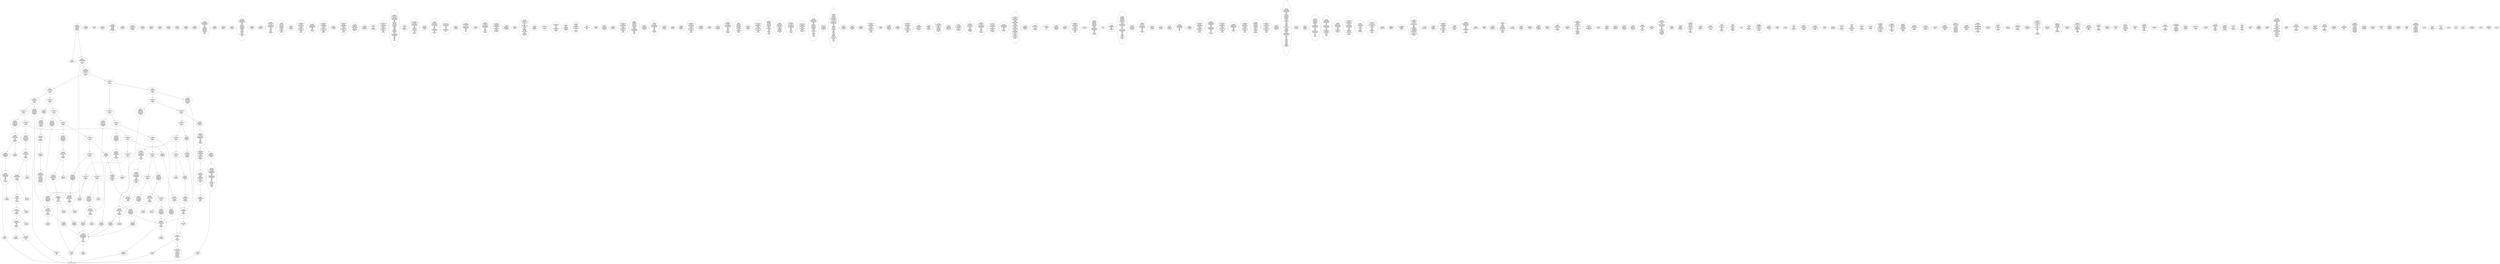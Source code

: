 /* Generated by GvGen v.1.0 (https://www.github.com/stricaud/gvgen) */

digraph G {
compound=true;
   node1 [label="[anywhere]"];
   node2 [label="# 0x0
PUSHX Data
PUSHX Data
MSTORE
CALLVALUE
ISZERO
PUSHX Data
JUMPI
"];
   node3 [label="# 0xc
PUSHX Data
REVERT
"];
   node4 [label="# 0x10
JUMPDEST
PUSHX LogicData
CALLDATASIZE
LT
PUSHX Data
JUMPI
"];
   node5 [label="# 0x1a
PUSHX Data
CALLDATALOAD
PUSHX BitData
SHR
PUSHX LogicData
GT
PUSHX Data
JUMPI
"];
   node6 [label="# 0x2b
PUSHX LogicData
GT
PUSHX Data
JUMPI
"];
   node7 [label="# 0x36
PUSHX LogicData
EQ
PUSHX Data
JUMPI
"];
   node8 [label="# 0x41
PUSHX LogicData
EQ
PUSHX Data
JUMPI
"];
   node9 [label="# 0x4c
PUSHX LogicData
EQ
PUSHX Data
JUMPI
"];
   node10 [label="# 0x57
PUSHX LogicData
EQ
PUSHX Data
JUMPI
"];
   node11 [label="# 0x62
PUSHX LogicData
EQ
PUSHX Data
JUMPI
"];
   node12 [label="# 0x6d
PUSHX LogicData
EQ
PUSHX Data
JUMPI
"];
   node13 [label="# 0x78
PUSHX Data
REVERT
"];
   node14 [label="# 0x7c
JUMPDEST
PUSHX LogicData
EQ
PUSHX Data
JUMPI
"];
   node15 [label="# 0x88
PUSHX LogicData
EQ
PUSHX Data
JUMPI
"];
   node16 [label="# 0x93
PUSHX LogicData
EQ
PUSHX Data
JUMPI
"];
   node17 [label="# 0x9e
PUSHX LogicData
EQ
PUSHX Data
JUMPI
"];
   node18 [label="# 0xa9
PUSHX LogicData
EQ
PUSHX Data
JUMPI
"];
   node19 [label="# 0xb4
PUSHX LogicData
EQ
PUSHX Data
JUMPI
"];
   node20 [label="# 0xbf
PUSHX Data
REVERT
"];
   node21 [label="# 0xc3
JUMPDEST
PUSHX LogicData
GT
PUSHX Data
JUMPI
"];
   node22 [label="# 0xcf
PUSHX LogicData
EQ
PUSHX Data
JUMPI
"];
   node23 [label="# 0xda
PUSHX LogicData
EQ
PUSHX Data
JUMPI
"];
   node24 [label="# 0xe5
PUSHX LogicData
EQ
PUSHX Data
JUMPI
"];
   node25 [label="# 0xf0
PUSHX LogicData
EQ
PUSHX Data
JUMPI
"];
   node26 [label="# 0xfb
PUSHX LogicData
EQ
PUSHX Data
JUMPI
"];
   node27 [label="# 0x106
PUSHX LogicData
EQ
PUSHX Data
JUMPI
"];
   node28 [label="# 0x111
PUSHX Data
REVERT
"];
   node29 [label="# 0x115
JUMPDEST
PUSHX LogicData
EQ
PUSHX Data
JUMPI
"];
   node30 [label="# 0x11f
PUSHX LogicData
EQ
PUSHX Data
JUMPI
"];
   node31 [label="# 0x12a
PUSHX LogicData
EQ
PUSHX Data
JUMPI
"];
   node32 [label="# 0x135
PUSHX LogicData
EQ
PUSHX Data
JUMPI
"];
   node33 [label="# 0x140
PUSHX LogicData
EQ
PUSHX Data
JUMPI
"];
   node34 [label="# 0x14b
PUSHX LogicData
EQ
PUSHX Data
JUMPI
"];
   node35 [label="# 0x156
JUMPDEST
PUSHX Data
REVERT
"];
   node36 [label="# 0x15b
JUMPDEST
PUSHX Data
PUSHX Data
CALLDATASIZE
PUSHX Data
PUSHX Data
JUMP
"];
   node37 [label="# 0x169
JUMPDEST
PUSHX Data
JUMP
"];
   node38 [label="# 0x16e
JUMPDEST
STOP
"];
   node39 [label="# 0x170
JUMPDEST
PUSHX Data
PUSHX Data
CALLDATASIZE
PUSHX Data
PUSHX Data
JUMP
"];
   node40 [label="# 0x17e
JUMPDEST
PUSHX Data
JUMP
"];
   node41 [label="# 0x183
JUMPDEST
PUSHX MemData
MLOAD
ISZERO
ISZERO
MSTORE
PUSHX ArithData
ADD
"];
   node42 [label="# 0x18f
JUMPDEST
PUSHX MemData
MLOAD
SUB
RETURN
"];
   node43 [label="# 0x198
JUMPDEST
PUSHX Data
PUSHX Data
CALLDATASIZE
PUSHX Data
PUSHX Data
JUMP
"];
   node44 [label="# 0x1a6
JUMPDEST
PUSHX Data
JUMP
"];
   node45 [label="# 0x1ab
JUMPDEST
PUSHX Data
PUSHX Data
JUMP
"];
   node46 [label="# 0x1b3
JUMPDEST
PUSHX MemData
MLOAD
PUSHX Data
PUSHX Data
JUMP
"];
   node47 [label="# 0x1c0
JUMPDEST
PUSHX Data
PUSHX Data
CALLDATASIZE
PUSHX Data
PUSHX Data
JUMP
"];
   node48 [label="# 0x1ce
JUMPDEST
PUSHX Data
JUMP
"];
   node49 [label="# 0x1d3
JUMPDEST
PUSHX MemData
MLOAD
PUSHX ArithData
PUSHX BitData
PUSHX BitData
SHL
SUB
AND
MSTORE
PUSHX ArithData
ADD
PUSHX Data
JUMP
"];
   node50 [label="# 0x1eb
JUMPDEST
PUSHX Data
PUSHX Data
CALLDATASIZE
PUSHX Data
PUSHX Data
JUMP
"];
   node51 [label="# 0x1f9
JUMPDEST
PUSHX Data
JUMP
"];
   node52 [label="# 0x1fe
JUMPDEST
PUSHX Data
PUSHX Data
JUMP
"];
   node53 [label="# 0x206
JUMPDEST
PUSHX MemData
MLOAD
MSTORE
PUSHX ArithData
ADD
PUSHX Data
JUMP
"];
   node54 [label="# 0x214
JUMPDEST
PUSHX Data
PUSHX Data
CALLDATASIZE
PUSHX Data
PUSHX Data
JUMP
"];
   node55 [label="# 0x222
JUMPDEST
PUSHX Data
JUMP
"];
   node56 [label="# 0x227
JUMPDEST
PUSHX Data
PUSHX Data
CALLDATASIZE
PUSHX Data
PUSHX Data
JUMP
"];
   node57 [label="# 0x235
JUMPDEST
PUSHX Data
JUMP
"];
   node58 [label="# 0x23a
JUMPDEST
PUSHX Data
PUSHX Data
JUMP
"];
   node59 [label="# 0x261
JUMPDEST
PUSHX Data
PUSHX Data
CALLDATASIZE
PUSHX Data
PUSHX Data
JUMP
"];
   node60 [label="# 0x26f
JUMPDEST
PUSHX Data
JUMP
"];
   node61 [label="# 0x274
JUMPDEST
PUSHX Data
PUSHX Data
CALLDATASIZE
PUSHX Data
PUSHX Data
JUMP
"];
   node62 [label="# 0x282
JUMPDEST
PUSHX Data
JUMP
"];
   node63 [label="# 0x287
JUMPDEST
PUSHX Data
PUSHX Data
CALLDATASIZE
PUSHX Data
PUSHX Data
JUMP
"];
   node64 [label="# 0x295
JUMPDEST
PUSHX Data
JUMP
"];
   node65 [label="# 0x29a
JUMPDEST
PUSHX Data
PUSHX Data
CALLDATASIZE
PUSHX Data
PUSHX Data
JUMP
"];
   node66 [label="# 0x2a8
JUMPDEST
PUSHX ArithData
PUSHX BitData
PUSHX BitData
SHL
SUB
AND
PUSHX Data
MSTORE
PUSHX Data
PUSHX Data
MSTORE
PUSHX Data
SHA3
SLOAD
JUMP
"];
   node67 [label="# 0x2c3
JUMPDEST
PUSHX Data
PUSHX Data
JUMP
"];
   node68 [label="# 0x2cb
JUMPDEST
PUSHX Data
PUSHX Data
JUMP
"];
   node69 [label="# 0x2d3
JUMPDEST
PUSHX StorData
SLOAD
PUSHX ArithData
PUSHX BitData
PUSHX BitData
SHL
SUB
AND
PUSHX Data
JUMP
"];
   node70 [label="# 0x2e4
JUMPDEST
PUSHX Data
PUSHX Data
JUMP
"];
   node71 [label="# 0x2ec
JUMPDEST
PUSHX Data
PUSHX Data
CALLDATASIZE
PUSHX Data
PUSHX Data
JUMP
"];
   node72 [label="# 0x2fa
JUMPDEST
PUSHX Data
JUMP
"];
   node73 [label="# 0x2ff
JUMPDEST
PUSHX Data
PUSHX Data
CALLDATASIZE
PUSHX Data
PUSHX Data
JUMP
"];
   node74 [label="# 0x30d
JUMPDEST
PUSHX Data
JUMP
"];
   node75 [label="# 0x312
JUMPDEST
PUSHX Data
PUSHX Data
CALLDATASIZE
PUSHX Data
PUSHX Data
JUMP
"];
   node76 [label="# 0x320
JUMPDEST
PUSHX Data
JUMP
"];
   node77 [label="# 0x325
JUMPDEST
PUSHX Data
PUSHX Data
CALLDATASIZE
PUSHX Data
PUSHX Data
JUMP
"];
   node78 [label="# 0x333
JUMPDEST
PUSHX ArithData
PUSHX BitData
PUSHX BitData
SHL
SUB
AND
PUSHX Data
MSTORE
PUSHX Data
PUSHX Data
MSTORE
PUSHX Data
SHA3
AND
MSTORE
MSTORE
SHA3
SLOAD
PUSHX BitData
AND
JUMP
"];
   node79 [label="# 0x361
JUMPDEST
PUSHX Data
PUSHX Data
CALLDATASIZE
PUSHX Data
PUSHX Data
JUMP
"];
   node80 [label="# 0x36f
JUMPDEST
PUSHX Data
JUMP
"];
   node81 [label="# 0x374
JUMPDEST
PUSHX Data
PUSHX Data
CALLDATASIZE
PUSHX Data
PUSHX Data
JUMP
"];
   node82 [label="# 0x382
JUMPDEST
PUSHX Data
JUMP
"];
   node83 [label="# 0x387
JUMPDEST
PUSHX StorData
SLOAD
PUSHX ArithData
PUSHX BitData
PUSHX BitData
SHL
SUB
AND
CALLER
EQ
ISZERO
PUSHX Data
JUMPI
"];
   node84 [label="# 0x39d
CALLER
PUSHX Data
MSTORE
PUSHX Data
PUSHX Data
MSTORE
PUSHX Data
SHA3
SLOAD
PUSHX BitData
AND
ISZERO
"];
   node85 [label="# 0x3b2
JUMPDEST
ISZERO
PUSHX Data
JUMPI
"];
   node86 [label="# 0x3b8
PUSHX MemData
MLOAD
PUSHX BitData
PUSHX BitData
SHL
MSTORE
PUSHX ArithData
ADD
PUSHX MemData
MLOAD
SUB
REVERT
"];
   node87 [label="# 0x3d0
JUMPDEST
PUSHX ArithData
PUSHX BitData
PUSHX BitData
SHL
SUB
AND
PUSHX Data
JUMPI
"];
   node88 [label="# 0x3df
PUSHX MemData
MLOAD
PUSHX BitData
PUSHX BitData
SHL
MSTORE
PUSHX ArithData
ADD
PUSHX MemData
MLOAD
SUB
REVERT
"];
   node89 [label="# 0x3f6
JUMPDEST
PUSHX Data
JUMPI
"];
   node90 [label="# 0x3fc
PUSHX MemData
MLOAD
PUSHX BitData
PUSHX BitData
SHL
MSTORE
PUSHX ArithData
ADD
PUSHX MemData
MLOAD
SUB
REVERT
"];
   node91 [label="# 0x414
JUMPDEST
PUSHX Data
PUSHX Data
PUSHX StorData
SLOAD
PUSHX Data
PUSHX Data
JUMP
"];
   node92 [label="# 0x445
JUMPDEST
PUSHX Data
PUSHX Data
JUMP
"];
   node93 [label="# 0x44f
JUMPDEST
GT
ISZERO
PUSHX Data
JUMPI
"];
   node94 [label="# 0x456
PUSHX MemData
MLOAD
PUSHX BitData
PUSHX BitData
SHL
MSTORE
PUSHX ArithData
ADD
PUSHX MemData
MLOAD
SUB
REVERT
"];
   node95 [label="# 0x46e
JUMPDEST
PUSHX StorData
SLOAD
PUSHX ArithData
PUSHX BitData
PUSHX BitData
SHL
SUB
AND
PUSHX Data
MSTORE
PUSHX Data
PUSHX Data
MSTORE
PUSHX Data
SHA3
SLOAD
ADD
SSTORE
MSTORE
PUSHX Data
MSTORE
SHA3
SLOAD
PUSHX ArithData
PUSHX BitData
PUSHX BitData
SHL
SUB
NOT
AND
OR
SSTORE
"];
   node96 [label="# 0x4b1
JUMPDEST
LT
ISZERO
PUSHX Data
JUMPI
"];
   node97 [label="# 0x4ba
PUSHX MemData
MLOAD
PUSHX ArithData
PUSHX BitData
PUSHX BitData
SHL
SUB
AND
PUSHX Data
PUSHX Data
LOGX
PUSHX ArithData
ADD
ADD
PUSHX Data
JUMP
"];
   node98 [label="# 0x4fd
JUMPDEST
PUSHX Data
SSTORE
JUMP
"];
   node99 [label="# 0x506
JUMPDEST
PUSHX Data
PUSHX ArithData
PUSHX BitData
PUSHX BitData
SHL
SUB
NOT
AND
PUSHX BitData
PUSHX BitData
SHL
EQ
PUSHX Data
JUMPI
"];
   node100 [label="# 0x522
PUSHX ArithData
PUSHX BitData
PUSHX BitData
SHL
SUB
NOT
AND
PUSHX BitData
PUSHX BitData
SHL
EQ
"];
   node101 [label="# 0x537
JUMPDEST
PUSHX Data
JUMPI
"];
   node102 [label="# 0x53d
PUSHX BitData
PUSHX BitData
SHL
PUSHX ArithData
PUSHX BitData
PUSHX BitData
SHL
SUB
NOT
AND
EQ
"];
   node103 [label="# 0x552
JUMPDEST
JUMP
"];
   node104 [label="# 0x558
JUMPDEST
PUSHX StorData
SLOAD
PUSHX ArithData
PUSHX BitData
PUSHX BitData
SHL
SUB
AND
CALLER
EQ
PUSHX Data
JUMPI
"];
   node105 [label="# 0x56b
PUSHX MemData
MLOAD
PUSHX BitData
PUSHX BitData
SHL
MSTORE
PUSHX ArithData
ADD
PUSHX Data
PUSHX Data
JUMP
"];
   node106 [label="# 0x582
JUMPDEST
PUSHX MemData
MLOAD
SUB
REVERT
"];
   node107 [label="# 0x58b
JUMPDEST
PUSHX Data
PUSHX Data
PUSHX Data
JUMP
"];
   node108 [label="# 0x597
JUMPDEST
JUMP
"];
   node109 [label="# 0x59c
JUMPDEST
PUSHX StorData
SLOAD
PUSHX Data
PUSHX Data
JUMP
"];
   node110 [label="# 0x5a9
JUMPDEST
PUSHX ArithData
ADD
PUSHX ArithData
DIV
MUL
PUSHX ArithData
ADD
PUSHX MemData
MLOAD
ADD
PUSHX Data
MSTORE
MSTORE
PUSHX ArithData
ADD
SLOAD
PUSHX Data
PUSHX Data
JUMP
"];
   node111 [label="# 0x5d5
JUMPDEST
ISZERO
PUSHX Data
JUMPI
"];
   node112 [label="# 0x5dc
PUSHX LogicData
LT
PUSHX Data
JUMPI
"];
   node113 [label="# 0x5e4
PUSHX ArithData
SLOAD
DIV
MUL
MSTORE
PUSHX ArithData
ADD
PUSHX Data
JUMP
"];
   node114 [label="# 0x5f7
JUMPDEST
ADD
PUSHX Data
MSTORE
PUSHX Data
PUSHX Data
SHA3
"];
   node115 [label="# 0x605
JUMPDEST
SLOAD
MSTORE
PUSHX ArithData
ADD
PUSHX ArithData
ADD
GT
PUSHX Data
JUMPI
"];
   node116 [label="# 0x619
SUB
PUSHX BitData
AND
ADD
"];
   node117 [label="# 0x622
JUMPDEST
JUMP
"];
   node118 [label="# 0x62a
JUMPDEST
PUSHX Data
PUSHX Data
PUSHX Data
JUMP
"];
   node119 [label="# 0x635
JUMPDEST
PUSHX Data
JUMPI
"];
   node120 [label="# 0x63a
PUSHX MemData
MLOAD
PUSHX BitData
PUSHX BitData
SHL
MSTORE
PUSHX ArithData
ADD
PUSHX MemData
MLOAD
SUB
REVERT
"];
   node121 [label="# 0x652
JUMPDEST
PUSHX Data
MSTORE
PUSHX Data
PUSHX Data
MSTORE
PUSHX Data
SHA3
SLOAD
PUSHX ArithData
PUSHX BitData
PUSHX BitData
SHL
SUB
AND
JUMP
"];
   node122 [label="# 0x66e
JUMPDEST
PUSHX Data
PUSHX Data
PUSHX Data
JUMP
"];
   node123 [label="# 0x679
JUMPDEST
CALLER
PUSHX ArithData
PUSHX BitData
PUSHX BitData
SHL
SUB
AND
EQ
ISZERO
PUSHX Data
JUMPI
"];
   node124 [label="# 0x68f
PUSHX Data
CALLER
PUSHX Data
JUMP
"];
   node125 [label="# 0x699
JUMPDEST
ISZERO
"];
   node126 [label="# 0x69b
JUMPDEST
ISZERO
PUSHX Data
JUMPI
"];
   node127 [label="# 0x6a1
PUSHX MemData
MLOAD
PUSHX BitData
PUSHX BitData
SHL
MSTORE
PUSHX ArithData
ADD
PUSHX MemData
MLOAD
SUB
REVERT
"];
   node128 [label="# 0x6b9
JUMPDEST
PUSHX Data
PUSHX Data
JUMP
"];
   node129 [label="# 0x6c4
JUMPDEST
PUSHX Data
PUSHX Data
PUSHX StorData
SLOAD
PUSHX Data
PUSHX Data
JUMP
"];
   node130 [label="# 0x6d5
JUMPDEST
JUMP
"];
   node131 [label="# 0x6da
JUMPDEST
PUSHX Data
PUSHX Data
JUMP
"];
   node132 [label="# 0x6e5
JUMPDEST
PUSHX StorData
SLOAD
PUSHX ArithData
PUSHX BitData
PUSHX BitData
SHL
SUB
AND
CALLER
EQ
ISZERO
PUSHX Data
JUMPI
"];
   node133 [label="# 0x6fb
CALLER
PUSHX Data
MSTORE
PUSHX Data
PUSHX Data
MSTORE
PUSHX Data
SHA3
SLOAD
PUSHX BitData
AND
ISZERO
"];
   node134 [label="# 0x710
JUMPDEST
ISZERO
PUSHX Data
JUMPI
"];
   node135 [label="# 0x716
PUSHX MemData
MLOAD
PUSHX BitData
PUSHX BitData
SHL
MSTORE
PUSHX ArithData
ADD
PUSHX MemData
MLOAD
SUB
REVERT
"];
   node136 [label="# 0x72e
JUMPDEST
PUSHX Data
MSTORE
PUSHX Data
PUSHX Data
MSTORE
PUSHX Data
SHA3
SLOAD
PUSHX BitData
NOT
AND
ISZERO
ISZERO
OR
SSTORE
JUMP
"];
   node137 [label="# 0x74e
JUMPDEST
PUSHX Data
PUSHX MemData
MLOAD
PUSHX ArithData
ADD
PUSHX Data
MSTORE
PUSHX Data
MSTORE
PUSHX Data
JUMP
"];
   node138 [label="# 0x769
JUMPDEST
PUSHX StorData
SLOAD
PUSHX ArithData
PUSHX BitData
PUSHX BitData
SHL
SUB
AND
CALLER
EQ
PUSHX Data
JUMPI
"];
   node139 [label="# 0x77c
PUSHX MemData
MLOAD
PUSHX BitData
PUSHX BitData
SHL
MSTORE
PUSHX ArithData
ADD
PUSHX Data
PUSHX Data
JUMP
"];
   node140 [label="# 0x793
JUMPDEST
PUSHX ArithData
PUSHX BitData
PUSHX BitData
SHL
SUB
AND
PUSHX Data
MSTORE
PUSHX Data
PUSHX Data
MSTORE
PUSHX Data
SHA3
SLOAD
PUSHX BitData
NOT
AND
ISZERO
ISZERO
OR
SSTORE
JUMP
"];
   node141 [label="# 0x7be
JUMPDEST
PUSHX Data
PUSHX Data
PUSHX Data
JUMP
"];
   node142 [label="# 0x7c9
JUMPDEST
PUSHX StorData
SLOAD
PUSHX ArithData
PUSHX BitData
PUSHX BitData
SHL
SUB
AND
CALLER
EQ
PUSHX Data
JUMPI
"];
   node143 [label="# 0x7dc
PUSHX MemData
MLOAD
PUSHX BitData
PUSHX BitData
SHL
MSTORE
PUSHX ArithData
ADD
PUSHX Data
PUSHX Data
JUMP
"];
   node144 [label="# 0x7f3
JUMPDEST
PUSHX Data
PUSHX Data
PUSHX Data
JUMP
"];
   node145 [label="# 0x7fd
JUMPDEST
JUMP
"];
   node146 [label="# 0x7ff
JUMPDEST
PUSHX StorData
SLOAD
PUSHX Data
PUSHX Data
JUMP
"];
   node147 [label="# 0x80c
JUMPDEST
PUSHX StorData
SLOAD
PUSHX Data
PUSHX Data
JUMP
"];
   node148 [label="# 0x819
JUMPDEST
CALLER
PUSHX Data
MSTORE
PUSHX Data
PUSHX ArithData
MSTORE
PUSHX MemData
SHA3
PUSHX ArithData
PUSHX BitData
PUSHX BitData
SHL
SUB
AND
MSTORE
MSTORE
SHA3
SLOAD
PUSHX BitData
NOT
AND
ISZERO
ISZERO
OR
SSTORE
MLOAD
MSTORE
PUSHX Data
ADD
PUSHX MemData
MLOAD
SUB
LOGX
JUMP
"];
   node149 [label="# 0x885
JUMPDEST
PUSHX Data
PUSHX Data
JUMP
"];
   node150 [label="# 0x890
JUMPDEST
PUSHX Data
PUSHX Data
JUMP
"];
   node151 [label="# 0x89c
JUMPDEST
PUSHX Data
JUMPI
"];
   node152 [label="# 0x8a1
PUSHX MemData
MLOAD
PUSHX BitData
PUSHX BitData
SHL
MSTORE
PUSHX ArithData
ADD
PUSHX MemData
MLOAD
SUB
REVERT
"];
   node153 [label="# 0x8b9
JUMPDEST
JUMP
"];
   node154 [label="# 0x8bf
JUMPDEST
PUSHX Data
PUSHX Data
PUSHX Data
JUMP
"];
   node155 [label="# 0x8ca
JUMPDEST
PUSHX Data
JUMPI
"];
   node156 [label="# 0x8cf
PUSHX MemData
MLOAD
PUSHX BitData
PUSHX BitData
SHL
MSTORE
PUSHX ArithData
ADD
PUSHX MemData
MLOAD
SUB
REVERT
"];
   node157 [label="# 0x8e7
JUMPDEST
PUSHX StorData
SLOAD
PUSHX Data
PUSHX Data
JUMP
"];
   node158 [label="# 0x8f4
JUMPDEST
ISZERO
ISZERO
PUSHX Data
JUMPI
"];
   node159 [label="# 0x8fd
PUSHX MemData
MLOAD
PUSHX ArithData
ADD
PUSHX Data
MSTORE
PUSHX Data
MSTORE
PUSHX Data
JUMP
"];
   node160 [label="# 0x911
JUMPDEST
PUSHX Data
PUSHX Data
PUSHX Data
JUMP
"];
   node161 [label="# 0x91c
JUMPDEST
PUSHX MemData
MLOAD
PUSHX ArithData
ADD
PUSHX Data
PUSHX Data
JUMP
"];
   node162 [label="# 0x92d
JUMPDEST
PUSHX MemData
MLOAD
PUSHX ArithData
SUB
SUB
MSTORE
PUSHX Data
MSTORE
JUMP
"];
   node163 [label="# 0x942
JUMPDEST
PUSHX StorData
SLOAD
PUSHX ArithData
PUSHX BitData
PUSHX BitData
SHL
SUB
AND
CALLER
EQ
PUSHX Data
JUMPI
"];
   node164 [label="# 0x955
PUSHX MemData
MLOAD
PUSHX BitData
PUSHX BitData
SHL
MSTORE
PUSHX ArithData
ADD
PUSHX Data
PUSHX Data
JUMP
"];
   node165 [label="# 0x96c
JUMPDEST
PUSHX ArithData
PUSHX BitData
PUSHX BitData
SHL
SUB
AND
PUSHX Data
JUMPI
"];
   node166 [label="# 0x97b
PUSHX MemData
MLOAD
PUSHX BitData
PUSHX BitData
SHL
MSTORE
PUSHX Data
PUSHX ArithData
ADD
MSTORE
PUSHX Data
PUSHX ArithData
ADD
MSTORE
PUSHX Data
PUSHX ArithData
ADD
MSTORE
PUSHX BitData
PUSHX BitData
SHL
PUSHX ArithData
ADD
MSTORE
PUSHX ArithData
ADD
PUSHX Data
JUMP
"];
   node167 [label="# 0x9d1
JUMPDEST
PUSHX Data
PUSHX Data
JUMP
"];
   node168 [label="# 0x9da
JUMPDEST
JUMP
"];
   node169 [label="# 0x9dd
JUMPDEST
PUSHX LogicData
GT
ISZERO
PUSHX Data
JUMPI
"];
   node170 [label="# 0x9e9
PUSHX StorData
SLOAD
GT
JUMP
"];
   node171 [label="# 0x9f1
JUMPDEST
PUSHX Data
PUSHX Data
PUSHX Data
JUMP
"];
   node172 [label="# 0x9fc
JUMPDEST
PUSHX Data
JUMPI
"];
   node173 [label="# 0xa01
PUSHX MemData
MLOAD
PUSHX BitData
PUSHX BitData
SHL
MSTORE
PUSHX ArithData
ADD
PUSHX MemData
MLOAD
SUB
REVERT
"];
   node174 [label="# 0xa19
JUMPDEST
"];
   node175 [label="# 0xa1b
JUMPDEST
PUSHX Data
MSTORE
PUSHX Data
PUSHX Data
MSTORE
PUSHX Data
SHA3
SLOAD
PUSHX ArithData
PUSHX BitData
PUSHX BitData
SHL
SUB
AND
ISZERO
PUSHX Data
JUMPI
"];
   node176 [label="# 0xa3c
JUMP
"];
   node177 [label="# 0xa41
JUMPDEST
PUSHX BitData
NOT
ADD
PUSHX Data
JUMP
"];
   node178 [label="# 0xa4a
JUMPDEST
PUSHX Data
MSTORE
PUSHX Data
PUSHX Data
MSTORE
PUSHX MemData
SHA3
SLOAD
PUSHX ArithData
PUSHX BitData
PUSHX BitData
SHL
SUB
NOT
AND
PUSHX ArithData
PUSHX BitData
PUSHX BitData
SHL
SUB
AND
OR
SSTORE
MLOAD
AND
PUSHX Data
LOGX
JUMP
"];
   node179 [label="# 0xaa6
JUMPDEST
PUSHX Data
PUSHX Data
PUSHX Data
JUMP
"];
   node180 [label="# 0xab1
JUMPDEST
PUSHX Data
CALLER
PUSHX ArithData
PUSHX BitData
PUSHX BitData
SHL
SUB
AND
EQ
PUSHX Data
JUMPI
"];
   node181 [label="# 0xac7
PUSHX Data
CALLER
PUSHX Data
JUMP
"];
   node182 [label="# 0xad1
JUMPDEST
PUSHX Data
JUMPI
"];
   node183 [label="# 0xad7
CALLER
PUSHX Data
PUSHX Data
JUMP
"];
   node184 [label="# 0xae1
JUMPDEST
PUSHX ArithData
PUSHX BitData
PUSHX BitData
SHL
SUB
AND
EQ
"];
   node185 [label="# 0xaec
JUMPDEST
PUSHX Data
JUMPI
"];
   node186 [label="# 0xaf4
PUSHX MemData
MLOAD
PUSHX BitData
PUSHX BitData
SHL
MSTORE
PUSHX ArithData
ADD
PUSHX MemData
MLOAD
SUB
REVERT
"];
   node187 [label="# 0xb0c
JUMPDEST
PUSHX ArithData
PUSHX BitData
PUSHX BitData
SHL
SUB
AND
PUSHX ArithData
PUSHX BitData
PUSHX BitData
SHL
SUB
AND
EQ
PUSHX Data
JUMPI
"];
   node188 [label="# 0xb26
PUSHX MemData
MLOAD
PUSHX BitData
PUSHX BitData
SHL
MSTORE
PUSHX ArithData
ADD
PUSHX MemData
MLOAD
SUB
REVERT
"];
   node189 [label="# 0xb3d
JUMPDEST
PUSHX ArithData
PUSHX BitData
PUSHX BitData
SHL
SUB
AND
PUSHX Data
JUMPI
"];
   node190 [label="# 0xb4c
PUSHX MemData
MLOAD
PUSHX BitData
PUSHX BitData
SHL
MSTORE
PUSHX ArithData
ADD
PUSHX MemData
MLOAD
SUB
REVERT
"];
   node191 [label="# 0xb64
JUMPDEST
PUSHX Data
MSTORE
PUSHX Data
PUSHX Data
MSTORE
PUSHX Data
SHA3
SLOAD
PUSHX BitData
AND
ISZERO
PUSHX Data
JUMPI
"];
   node192 [label="# 0xb7c
PUSHX MemData
MLOAD
PUSHX BitData
PUSHX BitData
SHL
MSTORE
PUSHX ArithData
ADD
PUSHX MemData
MLOAD
SUB
REVERT
"];
   node193 [label="# 0xb94
JUMPDEST
PUSHX Data
PUSHX Data
PUSHX Data
JUMP
"];
   node194 [label="# 0xba0
JUMPDEST
PUSHX ArithData
PUSHX BitData
PUSHX BitData
SHL
SUB
AND
PUSHX Data
MSTORE
PUSHX Data
PUSHX Data
MSTORE
PUSHX Data
SHA3
SLOAD
PUSHX BitData
NOT
ADD
SSTORE
AND
MSTORE
SHA3
SLOAD
PUSHX ArithData
ADD
SSTORE
MSTORE
PUSHX Data
MSTORE
SHA3
SLOAD
PUSHX ArithData
PUSHX BitData
PUSHX BitData
SHL
SUB
NOT
AND
OR
SSTORE
ADD
MSTORE
SHA3
SLOAD
AND
ISZERO
ISZERO
PUSHX Data
JUMPI
"];
   node195 [label="# 0xc07
PUSHX Data
PUSHX Data
JUMP
"];
   node196 [label="# 0xc10
JUMPDEST
ISZERO
PUSHX Data
JUMPI
"];
   node197 [label="# 0xc16
PUSHX Data
MSTORE
PUSHX Data
PUSHX Data
MSTORE
PUSHX Data
SHA3
SLOAD
PUSHX ArithData
PUSHX BitData
PUSHX BitData
SHL
SUB
NOT
AND
PUSHX ArithData
PUSHX BitData
PUSHX BitData
SHL
SUB
AND
OR
SSTORE
"];
   node198 [label="# 0xc3d
JUMPDEST
PUSHX ArithData
PUSHX BitData
PUSHX BitData
SHL
SUB
AND
PUSHX ArithData
PUSHX BitData
PUSHX BitData
SHL
SUB
AND
PUSHX Data
PUSHX MemData
MLOAD
PUSHX MemData
MLOAD
SUB
LOGX
JUMP
"];
   node199 [label="# 0xc86
JUMPDEST
PUSHX StorData
SLOAD
PUSHX ArithData
PUSHX BitData
PUSHX BitData
SHL
SUB
AND
PUSHX ArithData
PUSHX BitData
PUSHX BitData
SHL
SUB
NOT
AND
OR
SSTORE
PUSHX MemData
MLOAD
AND
PUSHX Data
LOGX
JUMP
"];
   node200 [label="# 0xcd6
JUMPDEST
PUSHX Data
PUSHX ArithData
PUSHX BitData
PUSHX BitData
SHL
SUB
AND
EXTCODESIZE
ISZERO
PUSHX Data
JUMPI
"];
   node201 [label="# 0xce9
PUSHX MemData
MLOAD
PUSHX BitData
PUSHX BitData
SHL
MSTORE
PUSHX ArithData
PUSHX BitData
PUSHX BitData
SHL
SUB
AND
PUSHX Data
PUSHX Data
CALLER
PUSHX ArithData
ADD
PUSHX Data
JUMP
"];
   node202 [label="# 0xd1a
JUMPDEST
PUSHX Data
PUSHX MemData
MLOAD
SUB
PUSHX Data
GAS
CALL
ISZERO
PUSHX Data
JUMPI
"];
   node203 [label="# 0xd33
PUSHX MemData
MLOAD
PUSHX ArithData
RETURNDATASIZE
ADD
PUSHX BitData
NOT
AND
ADD
MSTORE
PUSHX Data
ADD
PUSHX Data
JUMP
"];
   node204 [label="# 0xd52
JUMPDEST
PUSHX Data
"];
   node205 [label="# 0xd55
JUMPDEST
PUSHX Data
JUMPI
"];
   node206 [label="# 0xd5a
RETURNDATASIZE
ISZERO
PUSHX Data
JUMPI
"];
   node207 [label="# 0xd62
PUSHX MemData
MLOAD
PUSHX BitData
NOT
PUSHX ArithData
RETURNDATASIZE
ADD
AND
ADD
PUSHX Data
MSTORE
RETURNDATASIZE
MSTORE
RETURNDATASIZE
PUSHX Data
PUSHX ArithData
ADD
RETURNDATACOPY
PUSHX Data
JUMP
"];
   node208 [label="# 0xd83
JUMPDEST
PUSHX Data
"];
   node209 [label="# 0xd88
JUMPDEST
MLOAD
PUSHX Data
JUMPI
"];
   node210 [label="# 0xd90
PUSHX MemData
MLOAD
PUSHX BitData
PUSHX BitData
SHL
MSTORE
PUSHX ArithData
ADD
PUSHX MemData
MLOAD
SUB
REVERT
"];
   node211 [label="# 0xda8
JUMPDEST
MLOAD
PUSHX ArithData
ADD
REVERT
"];
   node212 [label="# 0xdb0
JUMPDEST
PUSHX ArithData
PUSHX BitData
PUSHX BitData
SHL
SUB
NOT
AND
PUSHX BitData
PUSHX BitData
SHL
EQ
PUSHX Data
JUMP
"];
   node213 [label="# 0xdca
JUMPDEST
PUSHX Data
"];
   node214 [label="# 0xdce
JUMPDEST
JUMP
"];
   node215 [label="# 0xdd6
JUMPDEST
PUSHX Data
PUSHX Data
JUMPI
"];
   node216 [label="# 0xdde
PUSHX Data
MLOAD
ADD
MSTORE
PUSHX Data
MSTORE
PUSHX BitData
PUSHX BitData
SHL
PUSHX ArithData
ADD
MSTORE
JUMP
"];
   node217 [label="# 0xdfa
JUMPDEST
PUSHX Data
"];
   node218 [label="# 0xdfe
JUMPDEST
ISZERO
PUSHX Data
JUMPI
"];
   node219 [label="# 0xe05
PUSHX Data
PUSHX Data
JUMP
"];
   node220 [label="# 0xe0e
JUMPDEST
PUSHX Data
PUSHX Data
PUSHX Data
JUMP
"];
   node221 [label="# 0xe1d
JUMPDEST
PUSHX Data
JUMP
"];
   node222 [label="# 0xe24
JUMPDEST
PUSHX Data
PUSHX LogicData
GT
ISZERO
PUSHX Data
JUMPI
"];
   node223 [label="# 0xe38
PUSHX Data
PUSHX Data
JUMP
"];
   node224 [label="# 0xe3f
JUMPDEST
PUSHX MemData
MLOAD
MSTORE
PUSHX ArithData
ADD
PUSHX BitData
NOT
AND
PUSHX ArithData
ADD
ADD
PUSHX Data
MSTORE
ISZERO
PUSHX Data
JUMPI
"];
   node225 [label="# 0xe5d
PUSHX ArithData
ADD
CALLDATASIZE
CALLDATACOPY
ADD
"];
   node226 [label="# 0xe69
JUMPDEST
"];
   node227 [label="# 0xe6d
JUMPDEST
ISZERO
PUSHX Data
JUMPI
"];
   node228 [label="# 0xe74
PUSHX Data
PUSHX Data
PUSHX Data
JUMP
"];
   node229 [label="# 0xe7e
JUMPDEST
PUSHX Data
PUSHX Data
PUSHX Data
JUMP
"];
   node230 [label="# 0xe8b
JUMPDEST
PUSHX Data
PUSHX Data
PUSHX Data
JUMP
"];
   node231 [label="# 0xe96
JUMPDEST
PUSHX BitData
SHL
MLOAD
LT
PUSHX Data
JUMPI
"];
   node232 [label="# 0xea4
PUSHX Data
PUSHX Data
JUMP
"];
   node233 [label="# 0xeab
JUMPDEST
PUSHX ArithData
ADD
ADD
PUSHX ArithData
PUSHX BitData
PUSHX BitData
SHL
SUB
NOT
AND
PUSHX BitData
BYTE
MSTORE8
PUSHX Data
PUSHX Data
PUSHX Data
JUMP
"];
   node234 [label="# 0xecd
JUMPDEST
PUSHX Data
JUMP
"];
   node235 [label="# 0xed4
JUMPDEST
SLOAD
PUSHX Data
PUSHX Data
JUMP
"];
   node236 [label="# 0xee0
JUMPDEST
PUSHX Data
MSTORE
PUSHX Data
PUSHX Data
SHA3
PUSHX ArithData
ADD
PUSHX Data
DIV
ADD
PUSHX Data
JUMPI
"];
   node237 [label="# 0xefa
PUSHX Data
SSTORE
PUSHX Data
JUMP
"];
   node238 [label="# 0xf02
JUMPDEST
PUSHX LogicData
LT
PUSHX Data
JUMPI
"];
   node239 [label="# 0xf0b
ADD
PUSHX BitData
NOT
CALLDATALOAD
AND
OR
SSTORE
PUSHX Data
JUMP
"];
   node240 [label="# 0xf1b
JUMPDEST
ADD
PUSHX ArithData
ADD
SSTORE
ISZERO
PUSHX Data
JUMPI
"];
   node241 [label="# 0xf2a
ADD
"];
   node242 [label="# 0xf2d
JUMPDEST
GT
ISZERO
PUSHX Data
JUMPI
"];
   node243 [label="# 0xf36
CALLDATALOAD
SSTORE
PUSHX ArithData
ADD
PUSHX ArithData
ADD
PUSHX Data
JUMP
"];
   node244 [label="# 0xf48
JUMPDEST
PUSHX Data
PUSHX Data
JUMP
"];
   node245 [label="# 0xf54
JUMPDEST
JUMP
"];
   node246 [label="# 0xf58
JUMPDEST
"];
   node247 [label="# 0xf59
JUMPDEST
GT
ISZERO
PUSHX Data
JUMPI
"];
   node248 [label="# 0xf62
PUSHX Data
SSTORE
PUSHX ArithData
ADD
PUSHX Data
JUMP
"];
   node249 [label="# 0xf6d
JUMPDEST
CALLDATALOAD
PUSHX ArithData
PUSHX BitData
PUSHX BitData
SHL
SUB
AND
EQ
PUSHX Data
JUMPI
"];
   node250 [label="# 0xf80
PUSHX Data
REVERT
"];
   node251 [label="# 0xf84
JUMPDEST
JUMP
"];
   node252 [label="# 0xf89
JUMPDEST
PUSHX Data
PUSHX LogicData
SUB
SLT
ISZERO
PUSHX Data
JUMPI
"];
   node253 [label="# 0xf98
PUSHX Data
REVERT
"];
   node254 [label="# 0xf9c
JUMPDEST
PUSHX Data
PUSHX Data
JUMP
"];
   node255 [label="# 0xfa5
JUMPDEST
PUSHX ArithData
ADD
CALLDATALOAD
JUMP
"];
   node256 [label="# 0xfb3
JUMPDEST
PUSHX ArithData
PUSHX BitData
PUSHX BitData
SHL
SUB
NOT
AND
EQ
PUSHX Data
JUMPI
"];
   node257 [label="# 0xfc5
PUSHX Data
REVERT
"];
   node258 [label="# 0xfc9
JUMPDEST
PUSHX Data
PUSHX LogicData
SUB
SLT
ISZERO
PUSHX Data
JUMPI
"];
   node259 [label="# 0xfd7
PUSHX Data
REVERT
"];
   node260 [label="# 0xfdb
JUMPDEST
CALLDATALOAD
PUSHX Data
PUSHX Data
JUMP
"];
   node261 [label="# 0xfe6
JUMPDEST
JUMP
"];
   node262 [label="# 0xfed
JUMPDEST
PUSHX Data
PUSHX LogicData
SUB
SLT
ISZERO
PUSHX Data
JUMPI
"];
   node263 [label="# 0xffc
PUSHX Data
REVERT
"];
   node264 [label="# 0x1000
JUMPDEST
CALLDATALOAD
PUSHX LogicData
GT
ISZERO
PUSHX Data
JUMPI
"];
   node265 [label="# 0x1014
PUSHX Data
REVERT
"];
   node266 [label="# 0x1018
JUMPDEST
ADD
PUSHX ArithData
ADD
SLT
PUSHX Data
JUMPI
"];
   node267 [label="# 0x1028
PUSHX Data
REVERT
"];
   node268 [label="# 0x102c
JUMPDEST
CALLDATALOAD
GT
ISZERO
PUSHX Data
JUMPI
"];
   node269 [label="# 0x1037
PUSHX Data
REVERT
"];
   node270 [label="# 0x103b
JUMPDEST
PUSHX ArithData
ADD
ADD
GT
ISZERO
PUSHX Data
JUMPI
"];
   node271 [label="# 0x1049
PUSHX Data
REVERT
"];
   node272 [label="# 0x104d
JUMPDEST
PUSHX ArithData
ADD
JUMP
"];
   node273 [label="# 0x105f
JUMPDEST
PUSHX Data
"];
   node274 [label="# 0x1062
JUMPDEST
LT
ISZERO
PUSHX Data
JUMPI
"];
   node275 [label="# 0x106b
ADD
MLOAD
ADD
MSTORE
PUSHX ArithData
ADD
PUSHX Data
JUMP
"];
   node276 [label="# 0x107a
JUMPDEST
GT
ISZERO
PUSHX Data
JUMPI
"];
   node277 [label="# 0x1083
PUSHX Data
ADD
MSTORE
JUMP
"];
   node278 [label="# 0x108b
JUMPDEST
PUSHX Data
MLOAD
MSTORE
PUSHX Data
PUSHX ArithData
ADD
PUSHX ArithData
ADD
PUSHX Data
JUMP
"];
   node279 [label="# 0x10a3
JUMPDEST
PUSHX ArithData
ADD
PUSHX BitData
NOT
AND
ADD
PUSHX ArithData
ADD
JUMP
"];
   node280 [label="# 0x10b7
JUMPDEST
PUSHX Data
MSTORE
PUSHX Data
PUSHX Data
PUSHX ArithData
ADD
PUSHX Data
JUMP
"];
   node281 [label="# 0x10ca
JUMPDEST
PUSHX Data
PUSHX LogicData
SUB
SLT
ISZERO
PUSHX Data
JUMPI
"];
   node282 [label="# 0x10d8
PUSHX Data
REVERT
"];
   node283 [label="# 0x10dc
JUMPDEST
CALLDATALOAD
JUMP
"];
   node284 [label="# 0x10e3
JUMPDEST
PUSHX Data
PUSHX Data
PUSHX LogicData
SUB
SLT
ISZERO
PUSHX Data
JUMPI
"];
   node285 [label="# 0x10f4
PUSHX Data
REVERT
"];
   node286 [label="# 0x10f8
JUMPDEST
PUSHX Data
PUSHX Data
JUMP
"];
   node287 [label="# 0x1101
JUMPDEST
PUSHX Data
PUSHX ArithData
ADD
PUSHX Data
JUMP
"];
   node288 [label="# 0x110f
JUMPDEST
PUSHX ArithData
ADD
CALLDATALOAD
JUMP
"];
   node289 [label="# 0x111f
JUMPDEST
CALLDATALOAD
ISZERO
ISZERO
EQ
PUSHX Data
JUMPI
"];
   node290 [label="# 0x112b
PUSHX Data
REVERT
"];
   node291 [label="# 0x112f
JUMPDEST
PUSHX Data
PUSHX LogicData
SUB
SLT
ISZERO
PUSHX Data
JUMPI
"];
   node292 [label="# 0x113e
PUSHX Data
REVERT
"];
   node293 [label="# 0x1142
JUMPDEST
CALLDATALOAD
PUSHX Data
PUSHX ArithData
ADD
PUSHX Data
JUMP
"];
   node294 [label="# 0x1152
JUMPDEST
JUMP
"];
   node295 [label="# 0x115b
JUMPDEST
PUSHX Data
PUSHX LogicData
SUB
SLT
ISZERO
PUSHX Data
JUMPI
"];
   node296 [label="# 0x116a
PUSHX Data
REVERT
"];
   node297 [label="# 0x116e
JUMPDEST
PUSHX Data
PUSHX Data
JUMP
"];
   node298 [label="# 0x1177
JUMPDEST
PUSHX Data
PUSHX ArithData
ADD
PUSHX Data
JUMP
"];
   node299 [label="# 0x1185
JUMPDEST
PUSHX Data
PUSHX LogicData
SUB
SLT
ISZERO
PUSHX Data
JUMPI
"];
   node300 [label="# 0x1193
PUSHX Data
REVERT
"];
   node301 [label="# 0x1197
JUMPDEST
PUSHX Data
PUSHX Data
JUMP
"];
   node302 [label="# 0x11a0
JUMPDEST
PUSHX BitData
PUSHX BitData
SHL
PUSHX Data
MSTORE
PUSHX Data
PUSHX Data
MSTORE
PUSHX Data
PUSHX Data
REVERT
"];
   node303 [label="# 0x11b6
JUMPDEST
PUSHX Data
PUSHX Data
PUSHX LogicData
SUB
SLT
ISZERO
PUSHX Data
JUMPI
"];
   node304 [label="# 0x11c8
PUSHX Data
REVERT
"];
   node305 [label="# 0x11cc
JUMPDEST
PUSHX Data
PUSHX Data
JUMP
"];
   node306 [label="# 0x11d5
JUMPDEST
PUSHX Data
PUSHX ArithData
ADD
PUSHX Data
JUMP
"];
   node307 [label="# 0x11e3
JUMPDEST
PUSHX ArithData
ADD
CALLDATALOAD
PUSHX ArithData
ADD
CALLDATALOAD
PUSHX LogicData
GT
ISZERO
PUSHX Data
JUMPI
"];
   node308 [label="# 0x1203
PUSHX Data
REVERT
"];
   node309 [label="# 0x1207
JUMPDEST
ADD
PUSHX ArithData
ADD
SLT
PUSHX Data
JUMPI
"];
   node310 [label="# 0x1217
PUSHX Data
REVERT
"];
   node311 [label="# 0x121b
JUMPDEST
CALLDATALOAD
GT
ISZERO
PUSHX Data
JUMPI
"];
   node312 [label="# 0x1226
PUSHX Data
PUSHX Data
JUMP
"];
   node313 [label="# 0x122d
JUMPDEST
PUSHX MemData
MLOAD
PUSHX ArithData
ADD
PUSHX BitData
NOT
AND
PUSHX ArithData
ADD
AND
ADD
GT
LT
OR
ISZERO
PUSHX Data
JUMPI
"];
   node314 [label="# 0x124e
PUSHX Data
PUSHX Data
JUMP
"];
   node315 [label="# 0x1255
JUMPDEST
PUSHX Data
MSTORE
MSTORE
PUSHX ArithData
ADD
ADD
GT
ISZERO
PUSHX Data
JUMPI
"];
   node316 [label="# 0x126a
PUSHX Data
REVERT
"];
   node317 [label="# 0x126e
JUMPDEST
PUSHX ArithData
ADD
PUSHX ArithData
ADD
CALLDATACOPY
PUSHX Data
PUSHX ArithData
ADD
ADD
MSTORE
JUMP
"];
   node318 [label="# 0x1292
JUMPDEST
PUSHX Data
PUSHX LogicData
SUB
SLT
ISZERO
PUSHX Data
JUMPI
"];
   node319 [label="# 0x12a1
PUSHX Data
REVERT
"];
   node320 [label="# 0x12a5
JUMPDEST
PUSHX Data
PUSHX Data
JUMP
"];
   node321 [label="# 0x12ae
JUMPDEST
PUSHX Data
PUSHX ArithData
ADD
PUSHX Data
JUMP
"];
   node322 [label="# 0x12bc
JUMPDEST
PUSHX BitData
PUSHX BitData
SHL
PUSHX Data
MSTORE
PUSHX Data
PUSHX Data
MSTORE
PUSHX Data
PUSHX Data
REVERT
"];
   node323 [label="# 0x12d2
JUMPDEST
PUSHX Data
LT
ISZERO
PUSHX Data
JUMPI
"];
   node324 [label="# 0x12dd
PUSHX Data
PUSHX Data
JUMP
"];
   node325 [label="# 0x12e4
JUMPDEST
SUB
JUMP
"];
   node326 [label="# 0x12e9
JUMPDEST
PUSHX Data
NOT
GT
ISZERO
PUSHX Data
JUMPI
"];
   node327 [label="# 0x12f5
PUSHX Data
PUSHX Data
JUMP
"];
   node328 [label="# 0x12fc
JUMPDEST
ADD
JUMP
"];
   node329 [label="# 0x1301
JUMPDEST
PUSHX ArithData
MSTORE
ADD
MSTORE
PUSHX Data
PUSHX ArithData
ADD
MSTORE
PUSHX ArithData
ADD
JUMP
"];
   node330 [label="# 0x1336
JUMPDEST
PUSHX BitData
SHR
AND
PUSHX Data
JUMPI
"];
   node331 [label="# 0x1344
PUSHX BitData
AND
"];
   node332 [label="# 0x134a
JUMPDEST
PUSHX LogicData
LT
EQ
ISZERO
PUSHX Data
JUMPI
"];
   node333 [label="# 0x1356
PUSHX BitData
PUSHX BitData
SHL
PUSHX Data
MSTORE
PUSHX Data
PUSHX Data
MSTORE
PUSHX Data
PUSHX Data
REVERT
"];
   node334 [label="# 0x136b
JUMPDEST
JUMP
"];
   node335 [label="# 0x1371
JUMPDEST
PUSHX Data
MLOAD
PUSHX Data
PUSHX ArithData
ADD
PUSHX Data
JUMP
"];
   node336 [label="# 0x1383
JUMPDEST
ADD
JUMP
"];
   node337 [label="# 0x138d
JUMPDEST
PUSHX Data
SLOAD
PUSHX BitData
SHR
AND
PUSHX Data
JUMPI
"];
   node338 [label="# 0x13a3
PUSHX BitData
AND
"];
   node339 [label="# 0x13a9
JUMPDEST
PUSHX LogicData
LT
EQ
ISZERO
PUSHX Data
JUMPI
"];
   node340 [label="# 0x13b6
PUSHX BitData
PUSHX BitData
SHL
MSTORE
PUSHX Data
PUSHX Data
MSTORE
PUSHX Data
REVERT
"];
   node341 [label="# 0x13c9
JUMPDEST
ISZERO
PUSHX Data
JUMPI
"];
   node342 [label="# 0x13d1
PUSHX LogicData
EQ
PUSHX Data
JUMPI
"];
   node343 [label="# 0x13d9
PUSHX Data
JUMP
"];
   node344 [label="# 0x13dd
JUMPDEST
PUSHX BitData
NOT
AND
MSTORE
ADD
PUSHX Data
JUMP
"];
   node345 [label="# 0x13ee
JUMPDEST
PUSHX Data
MSTORE
PUSHX Data
SHA3
PUSHX Data
"];
   node346 [label="# 0x13fa
JUMPDEST
LT
ISZERO
PUSHX Data
JUMPI
"];
   node347 [label="# 0x1403
SLOAD
ADD
MSTORE
ADD
ADD
PUSHX Data
JUMP
"];
   node348 [label="# 0x1413
JUMPDEST
ADD
"];
   node349 [label="# 0x141b
JUMPDEST
PUSHX Data
PUSHX Data
JUMP
"];
   node350 [label="# 0x142b
JUMPDEST
JUMP
"];
   node351 [label="# 0x1434
JUMPDEST
PUSHX ArithData
PUSHX BitData
PUSHX BitData
SHL
SUB
AND
MSTORE
AND
PUSHX ArithData
ADD
MSTORE
PUSHX ArithData
ADD
MSTORE
PUSHX ArithData
PUSHX ArithData
ADD
MSTORE
PUSHX Data
PUSHX Data
ADD
PUSHX Data
JUMP
"];
   node352 [label="# 0x1467
JUMPDEST
JUMP
"];
   node353 [label="# 0x1471
JUMPDEST
PUSHX Data
PUSHX LogicData
SUB
SLT
ISZERO
PUSHX Data
JUMPI
"];
   node354 [label="# 0x147f
PUSHX Data
REVERT
"];
   node355 [label="# 0x1483
JUMPDEST
MLOAD
PUSHX Data
PUSHX Data
JUMP
"];
   node356 [label="# 0x148e
JUMPDEST
PUSHX Data
PUSHX BitData
NOT
EQ
ISZERO
PUSHX Data
JUMPI
"];
   node357 [label="# 0x149b
PUSHX Data
PUSHX Data
JUMP
"];
   node358 [label="# 0x14a2
JUMPDEST
PUSHX ArithData
ADD
JUMP
"];
   node359 [label="# 0x14a9
JUMPDEST
PUSHX BitData
PUSHX BitData
SHL
PUSHX Data
MSTORE
PUSHX Data
PUSHX Data
MSTORE
PUSHX Data
PUSHX Data
REVERT
"];
   node360 [label="# 0x14bf
JUMPDEST
PUSHX Data
PUSHX Data
JUMPI
"];
   node361 [label="# 0x14c7
PUSHX Data
PUSHX Data
JUMP
"];
   node362 [label="# 0x14ce
JUMPDEST
DIV
JUMP
"];
   node363 [label="# 0x14d3
JUMPDEST
PUSHX Data
PUSHX Data
JUMPI
"];
   node364 [label="# 0x14db
PUSHX Data
PUSHX Data
JUMP
"];
   node365 [label="# 0x14e2
JUMPDEST
MOD
JUMP
"];
   node366 [label="# 0x14e7
JUMPDEST
PUSHX BitData
PUSHX BitData
SHL
PUSHX Data
MSTORE
PUSHX Data
PUSHX Data
MSTORE
PUSHX Data
PUSHX Data
REVERT
"];
   node367 [label="# 0x14fd
INVALID
"];
   node368 [label="# 0x14fe
LOGX
PUSHX Data
INVALID
"];
   node369 [label="# 0x1506
SLT
SHA3
PUSHX Data
INVALID
"];
   node370 [label="# 0x151a
INVALID
"];
   node371 [label="# 0x151b
BYTE
INVALID
"];
   node372 [label="# 0x151d
SDIV
INVALID
"];
   node373 [label="# 0x151f
EXTCODEHASH
INVALID
"];
   node374 [label="# 0x1521
INVALID
"];
   node375 [label="# 0x1522
PUSHX Data
PUSHX Data
STOP
"];
   node376 [label="# 0x1532
CALLER
"];
node2->node4;
node2->node3;
node4->node35;
node4->node5;
node5->node21;
node5->node6;
node6->node14;
node6->node7;
node7->node71;
node7->node8;
node8->node73;
node8->node9;
node9->node75;
node9->node10;
node10->node77;
node10->node11;
node11->node79;
node11->node12;
node12->node81;
node12->node13;
node14->node63;
node14->node15;
node15->node65;
node15->node16;
node16->node67;
node16->node17;
node17->node68;
node17->node18;
node18->node69;
node18->node19;
node19->node70;
node19->node20;
node21->node29;
node21->node22;
node22->node52;
node22->node23;
node23->node54;
node23->node24;
node24->node56;
node24->node25;
node25->node58;
node25->node26;
node26->node59;
node26->node27;
node27->node61;
node27->node28;
node29->node36;
node29->node30;
node30->node39;
node30->node31;
node31->node43;
node31->node32;
node32->node45;
node32->node33;
node33->node47;
node33->node34;
node34->node50;
node34->node35;
node36->node252;
node39->node258;
node43->node262;
node45->node109;
node47->node281;
node49->node42;
node50->node252;
node52->node129;
node53->node42;
node54->node284;
node56->node291;
node58->node53;
node59->node284;
node61->node295;
node63->node281;
node65->node299;
node67->node142;
node68->node146;
node69->node49;
node70->node147;
node71->node295;
node73->node303;
node75->node281;
node77->node318;
node79->node299;
node81->node281;
node109->node330;
node129->node323;
node142->node144;
node142->node143;
node143->node329;
node144->node199;
node145->node1;
node146->node330;
node147->node330;
node168->node1;
node199->node145;
node249->node251;
node249->node250;
node251->node1;
node252->node254;
node252->node253;
node254->node249;
node256->node168;
node256->node257;
node258->node260;
node258->node259;
node260->node256;
node262->node264;
node262->node263;
node264->node266;
node264->node265;
node266->node268;
node266->node267;
node268->node270;
node268->node269;
node270->node272;
node270->node271;
node272->node1;
node281->node283;
node281->node282;
node283->node1;
node284->node286;
node284->node285;
node286->node249;
node289->node251;
node289->node290;
node291->node293;
node291->node292;
node293->node289;
node295->node297;
node295->node296;
node297->node249;
node299->node301;
node299->node300;
node301->node249;
node303->node305;
node303->node304;
node305->node249;
node318->node320;
node318->node319;
node320->node249;
node323->node325;
node323->node324;
node324->node322;
node325->node1;
node329->node106;
node330->node332;
node330->node331;
node331->node332;
node332->node334;
node332->node333;
node334->node1;
}
